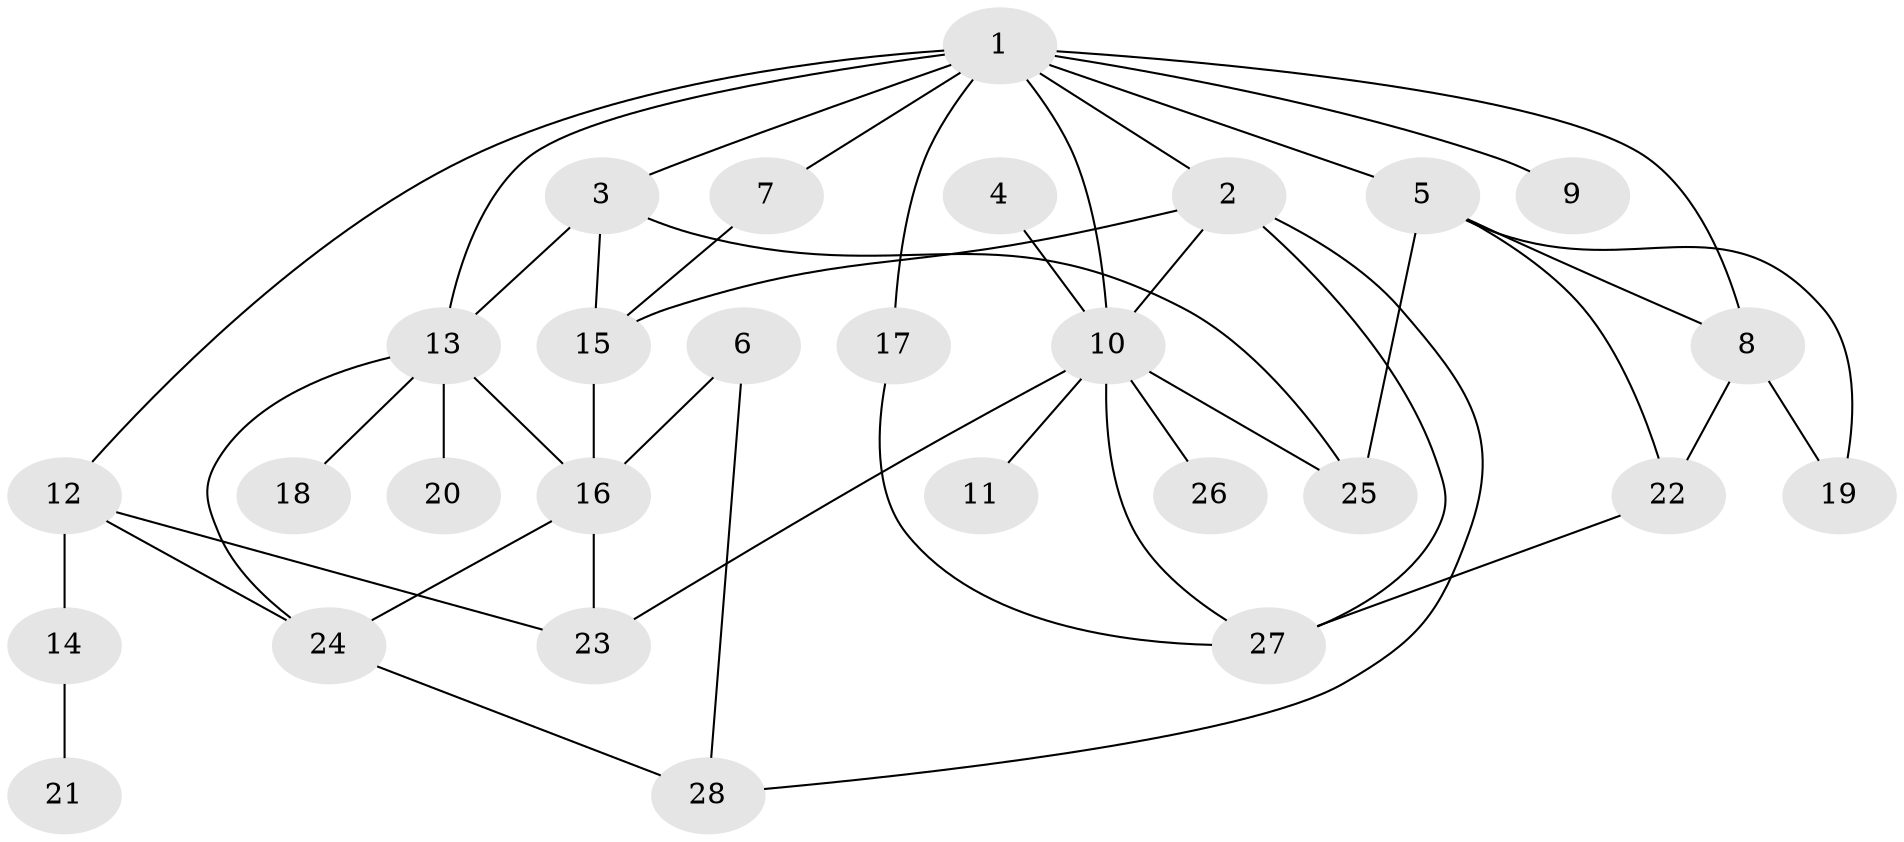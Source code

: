 // original degree distribution, {5: 0.05454545454545454, 7: 0.01818181818181818, 6: 0.03636363636363636, 8: 0.01818181818181818, 3: 0.2, 4: 0.09090909090909091, 2: 0.34545454545454546, 1: 0.23636363636363636}
// Generated by graph-tools (version 1.1) at 2025/49/03/09/25 03:49:23]
// undirected, 28 vertices, 46 edges
graph export_dot {
graph [start="1"]
  node [color=gray90,style=filled];
  1;
  2;
  3;
  4;
  5;
  6;
  7;
  8;
  9;
  10;
  11;
  12;
  13;
  14;
  15;
  16;
  17;
  18;
  19;
  20;
  21;
  22;
  23;
  24;
  25;
  26;
  27;
  28;
  1 -- 2 [weight=1.0];
  1 -- 3 [weight=1.0];
  1 -- 5 [weight=1.0];
  1 -- 7 [weight=1.0];
  1 -- 8 [weight=1.0];
  1 -- 9 [weight=1.0];
  1 -- 10 [weight=1.0];
  1 -- 12 [weight=1.0];
  1 -- 13 [weight=1.0];
  1 -- 17 [weight=1.0];
  2 -- 10 [weight=1.0];
  2 -- 15 [weight=1.0];
  2 -- 27 [weight=1.0];
  2 -- 28 [weight=1.0];
  3 -- 13 [weight=1.0];
  3 -- 15 [weight=1.0];
  3 -- 25 [weight=1.0];
  4 -- 10 [weight=1.0];
  5 -- 8 [weight=1.0];
  5 -- 19 [weight=1.0];
  5 -- 22 [weight=1.0];
  5 -- 25 [weight=1.0];
  6 -- 16 [weight=1.0];
  6 -- 28 [weight=1.0];
  7 -- 15 [weight=1.0];
  8 -- 19 [weight=1.0];
  8 -- 22 [weight=1.0];
  10 -- 11 [weight=1.0];
  10 -- 23 [weight=1.0];
  10 -- 25 [weight=1.0];
  10 -- 26 [weight=1.0];
  10 -- 27 [weight=1.0];
  12 -- 14 [weight=1.0];
  12 -- 23 [weight=1.0];
  12 -- 24 [weight=1.0];
  13 -- 16 [weight=1.0];
  13 -- 18 [weight=1.0];
  13 -- 20 [weight=1.0];
  13 -- 24 [weight=1.0];
  14 -- 21 [weight=1.0];
  15 -- 16 [weight=1.0];
  16 -- 23 [weight=1.0];
  16 -- 24 [weight=1.0];
  17 -- 27 [weight=1.0];
  22 -- 27 [weight=1.0];
  24 -- 28 [weight=1.0];
}
